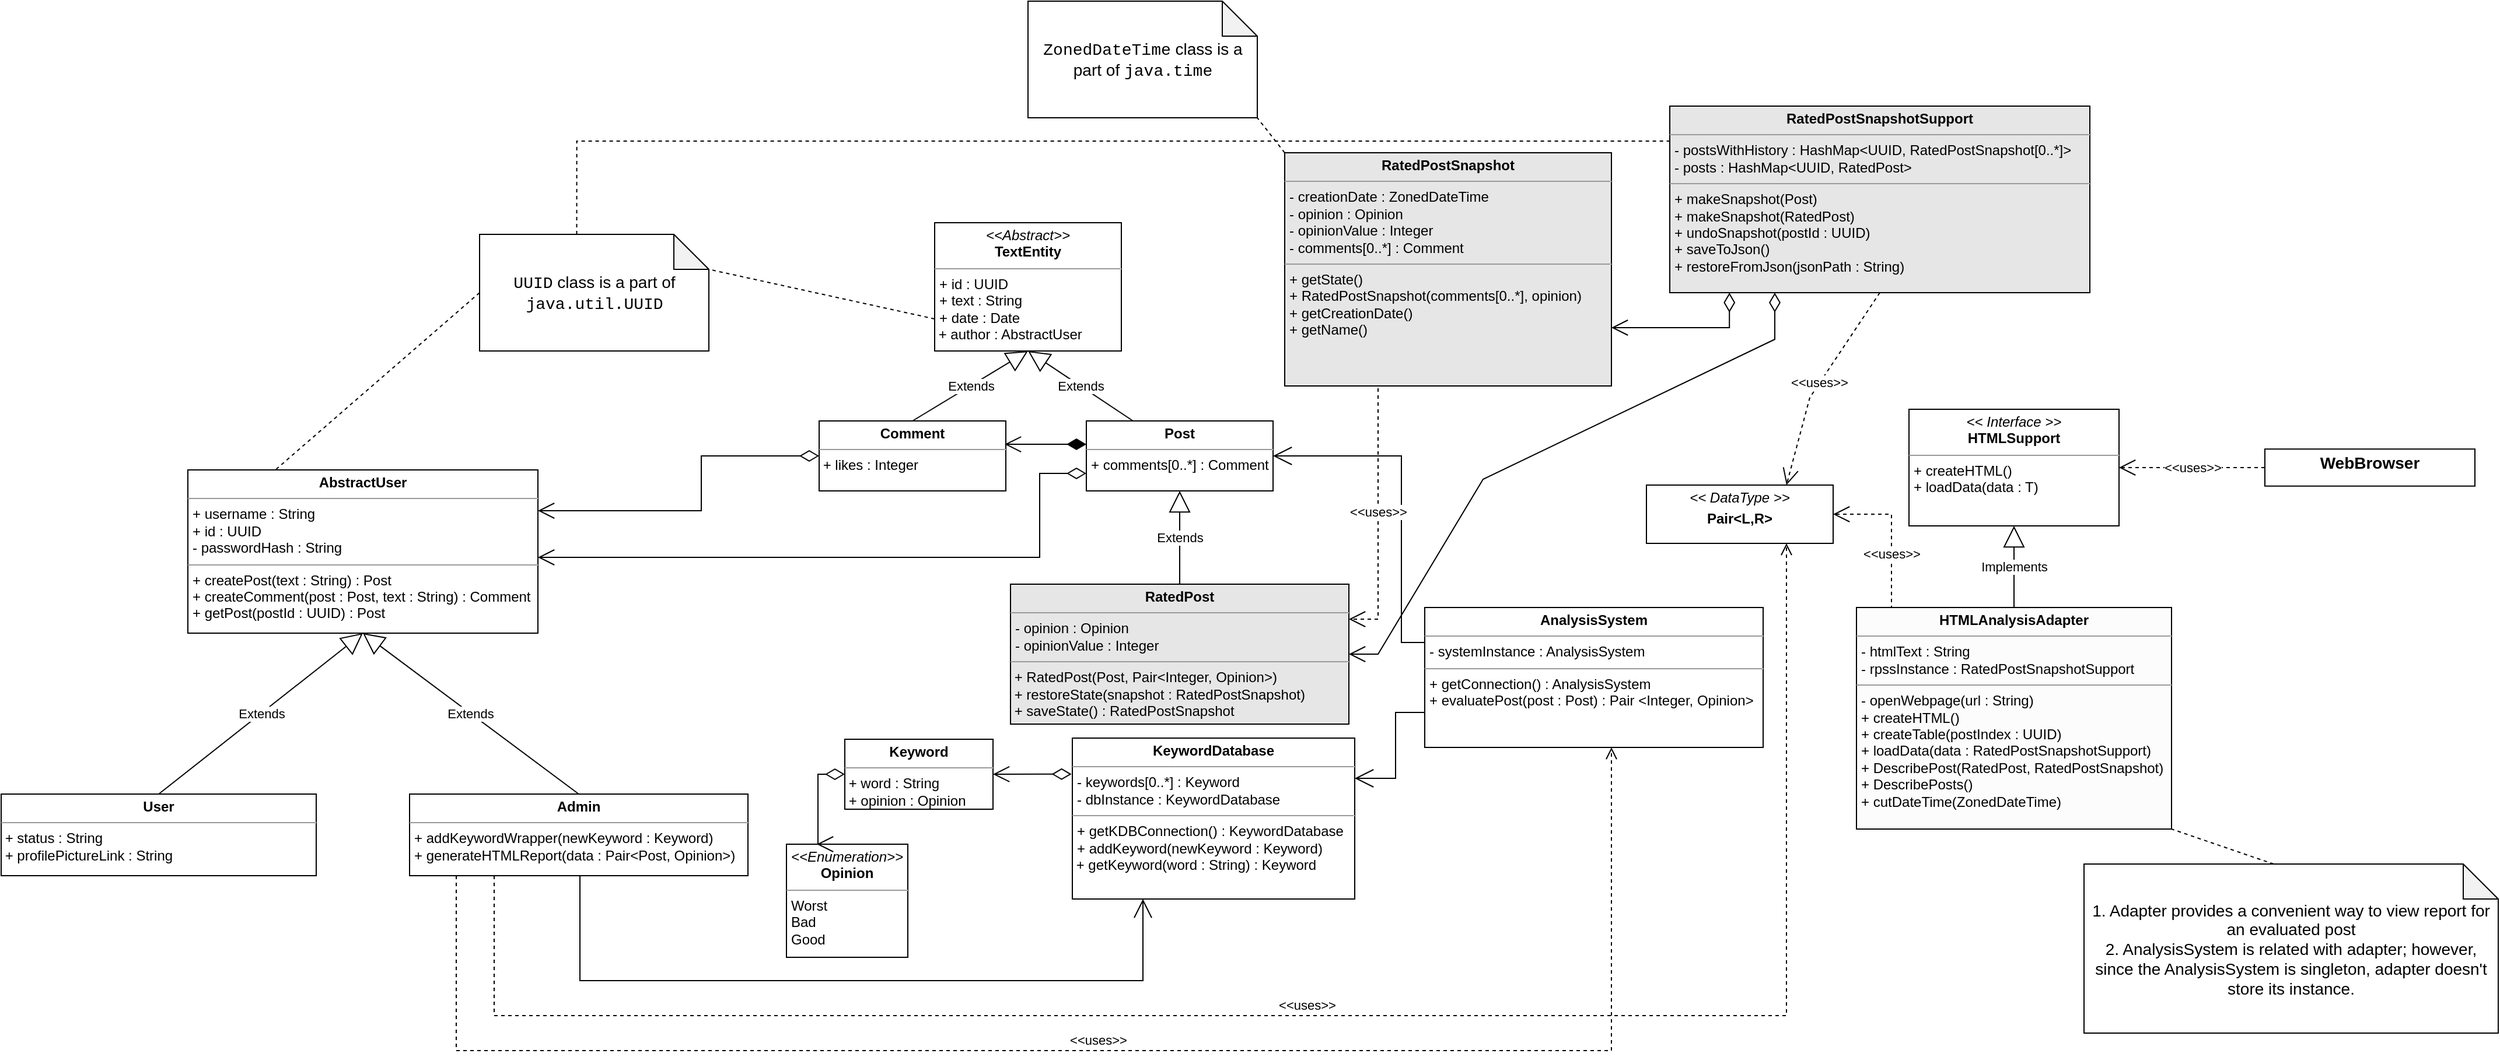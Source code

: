 <mxfile version="15.8.6" type="device"><diagram id="lrZuK3J6a_ZdkQXVieFF" name="Page-1"><mxGraphModel dx="3524" dy="1422" grid="1" gridSize="10" guides="1" tooltips="1" connect="1" arrows="1" fold="1" page="0" pageScale="1" pageWidth="850" pageHeight="1100" math="0" shadow="0"><root><mxCell id="0"/><mxCell id="1" parent="0"/><mxCell id="2" value="&lt;p style=&quot;margin: 0px ; margin-top: 4px ; text-align: center&quot;&gt;&lt;b&gt;Comment&lt;/b&gt;&lt;/p&gt;&lt;hr size=&quot;1&quot;&gt;&amp;nbsp;+ likes : Integer" style="verticalAlign=top;align=left;overflow=fill;fontSize=12;fontFamily=Helvetica;html=1;hachureGap=4;pointerEvents=0;" parent="1" vertex="1"><mxGeometry x="271" y="70" width="160" height="60" as="geometry"/></mxCell><mxCell id="3" value="&lt;p style=&quot;margin: 0px ; margin-top: 4px ; text-align: center&quot;&gt;&lt;b&gt;Post&lt;/b&gt;&lt;/p&gt;&lt;hr size=&quot;1&quot;&gt;&lt;p style=&quot;margin: 0px ; margin-left: 4px&quot;&gt;+ comments[0..*] : Comment&lt;br&gt;&lt;/p&gt;" style="verticalAlign=top;align=left;overflow=fill;fontSize=12;fontFamily=Helvetica;html=1;hachureGap=4;pointerEvents=0;" parent="1" vertex="1"><mxGeometry x="500" y="70" width="160" height="60" as="geometry"/></mxCell><mxCell id="4" value="&lt;p style=&quot;margin: 0px ; margin-top: 4px ; text-align: center&quot;&gt;&lt;b&gt;User&lt;/b&gt;&lt;/p&gt;&lt;hr size=&quot;1&quot;&gt;&lt;div&gt;&amp;nbsp;+ status : String&lt;/div&gt;&lt;div&gt;&amp;nbsp;+ profilePictureLink : String&lt;br&gt;&lt;/div&gt;&lt;p style=&quot;margin: 0px ; margin-left: 4px&quot;&gt;&lt;br&gt;&lt;/p&gt;" style="verticalAlign=top;align=left;overflow=fill;fontSize=12;fontFamily=Helvetica;html=1;hachureGap=4;pointerEvents=0;" parent="1" vertex="1"><mxGeometry x="-430" y="390" width="270" height="70" as="geometry"/></mxCell><mxCell id="5" value="&lt;p style=&quot;margin: 0px ; margin-top: 4px ; text-align: center&quot;&gt;&lt;b&gt;KeywordDatabase&lt;/b&gt;&lt;br&gt;&lt;/p&gt;&lt;hr size=&quot;1&quot;&gt;&lt;p style=&quot;margin: 0px ; margin-left: 4px&quot;&gt;- keywords[0..*] : Keyword&lt;br&gt;&lt;/p&gt;&lt;p style=&quot;margin: 0px ; margin-left: 4px&quot;&gt;- dbInstance : KeywordDatabase&lt;br&gt;&lt;/p&gt;&lt;hr size=&quot;1&quot;&gt;&lt;p style=&quot;margin: 0px ; margin-left: 4px&quot;&gt;+ getKDBConnection() : KeywordDatabase&lt;br&gt;&lt;/p&gt;&lt;p style=&quot;margin: 0px ; margin-left: 4px&quot;&gt;+ addKeyword(newKeyword : Keyword)&lt;/p&gt;&lt;div&gt;&amp;nbsp;+ getKeyword(word : String) : Keyword&lt;br&gt;&lt;/div&gt;" style="verticalAlign=top;align=left;overflow=fill;fontSize=12;fontFamily=Helvetica;html=1;hachureGap=4;pointerEvents=0;" parent="1" vertex="1"><mxGeometry x="488" y="342" width="242" height="138" as="geometry"/></mxCell><mxCell id="6" value="&lt;p style=&quot;margin: 0px ; margin-top: 4px ; text-align: center&quot;&gt;&lt;b&gt;Keyword&lt;/b&gt;&lt;br&gt;&lt;/p&gt;&lt;hr size=&quot;1&quot;&gt;&lt;div&gt;&amp;nbsp;+ word : String&lt;br&gt;&lt;/div&gt;&lt;div&gt;&amp;nbsp;+ opinion : Opinion&lt;/div&gt;&lt;div&gt;&lt;br&gt;&lt;/div&gt;&lt;hr size=&quot;1&quot;&gt;" style="verticalAlign=top;align=left;overflow=fill;fontSize=12;fontFamily=Helvetica;html=1;hachureGap=4;pointerEvents=0;" parent="1" vertex="1"><mxGeometry x="293" y="343" width="127" height="60" as="geometry"/></mxCell><mxCell id="7" value="&lt;p style=&quot;margin: 0px ; margin-top: 4px ; text-align: center&quot;&gt;&lt;i&gt;&amp;lt;&amp;lt;Enumeration&amp;gt;&amp;gt;&lt;/i&gt;&lt;br&gt;&lt;b&gt;Opinion&lt;/b&gt;&lt;/p&gt;&lt;hr size=&quot;1&quot;&gt;&lt;p style=&quot;margin: 0px ; margin-left: 4px&quot;&gt;Worst&lt;br&gt;&lt;/p&gt;&lt;p style=&quot;margin: 0px ; margin-left: 4px&quot;&gt;Bad&lt;br&gt;Good&lt;/p&gt;" style="verticalAlign=top;align=left;overflow=fill;fontSize=12;fontFamily=Helvetica;html=1;hachureGap=4;pointerEvents=0;" parent="1" vertex="1"><mxGeometry x="243" y="433" width="104" height="97" as="geometry"/></mxCell><mxCell id="9" style="rounded=0;orthogonalLoop=1;jettySize=auto;html=1;exitX=0;exitY=0.25;exitDx=0;exitDy=0;endArrow=open;startSize=14;endSize=14;sourcePerimeterSpacing=8;targetPerimeterSpacing=8;entryX=1;entryY=0.5;entryDx=0;entryDy=0;edgeStyle=orthogonalEdgeStyle;" parent="1" source="11" target="3" edge="1"><mxGeometry relative="1" as="geometry"><Array as="points"><mxPoint x="770" y="260"/><mxPoint x="770" y="100"/></Array><mxPoint x="670" y="230" as="targetPoint"/></mxGeometry></mxCell><mxCell id="11" value="&lt;p style=&quot;margin: 0px ; margin-top: 4px ; text-align: center&quot;&gt;&lt;b&gt;AnalysisSystem&lt;/b&gt;&lt;/p&gt;&lt;hr size=&quot;1&quot;&gt;&lt;p style=&quot;margin: 0px ; margin-left: 4px&quot;&gt;- systemInstance : AnalysisSystem&lt;br&gt;&lt;/p&gt;&lt;hr size=&quot;1&quot;&gt;&lt;p style=&quot;margin: 0px ; margin-left: 4px&quot;&gt;+ getConnection() : AnalysisSystem&lt;br&gt;&lt;/p&gt;&lt;p style=&quot;margin: 0px ; margin-left: 4px&quot;&gt;+ evaluatePost(post : Post) : Pair &amp;lt;Integer, Opinion&amp;gt;&lt;/p&gt;" style="verticalAlign=top;align=left;overflow=fill;fontSize=12;fontFamily=Helvetica;html=1;hachureGap=4;pointerEvents=0;" parent="1" vertex="1"><mxGeometry x="790" y="230" width="290" height="120" as="geometry"/></mxCell><mxCell id="13" style="rounded=0;orthogonalLoop=1;jettySize=auto;html=1;exitX=0;exitY=0.75;exitDx=0;exitDy=0;endArrow=open;startSize=14;endSize=14;sourcePerimeterSpacing=8;targetPerimeterSpacing=8;entryX=1;entryY=0.25;entryDx=0;entryDy=0;edgeStyle=orthogonalEdgeStyle;" parent="1" source="11" target="5" edge="1"><mxGeometry relative="1" as="geometry"><mxPoint x="710" y="400" as="targetPoint"/><mxPoint x="480" y="77.5" as="sourcePoint"/></mxGeometry></mxCell><mxCell id="14" value="&lt;p style=&quot;margin: 0px ; margin-top: 4px ; text-align: center&quot;&gt;&lt;i&gt;&amp;lt;&amp;lt;Abstract&amp;gt;&amp;gt;&lt;/i&gt;&lt;b&gt;&lt;br&gt;TextEntity&lt;/b&gt;&lt;br&gt;&lt;/p&gt;&lt;hr size=&quot;1&quot;&gt;&lt;p style=&quot;margin: 0px ; margin-left: 4px&quot;&gt;+ id : UUID&lt;/p&gt;&lt;p style=&quot;margin: 0px ; margin-left: 4px&quot;&gt;+ text : String&lt;br&gt;+ date : Date&lt;/p&gt;&amp;nbsp;+ author : AbstractUser" style="verticalAlign=top;align=left;overflow=fill;fontSize=12;fontFamily=Helvetica;html=1;hachureGap=4;pointerEvents=0;" parent="1" vertex="1"><mxGeometry x="370" y="-100" width="160" height="110" as="geometry"/></mxCell><mxCell id="16" value="Extends" style="endArrow=block;endSize=16;endFill=0;html=1;sourcePerimeterSpacing=8;targetPerimeterSpacing=8;exitX=0.5;exitY=0;exitDx=0;exitDy=0;entryX=0.5;entryY=1;entryDx=0;entryDy=0;" parent="1" source="2" target="14" edge="1"><mxGeometry width="160" relative="1" as="geometry"><mxPoint x="530" y="270" as="sourcePoint"/><mxPoint x="380" y="120" as="targetPoint"/></mxGeometry></mxCell><mxCell id="17" value="Extends" style="endArrow=block;endSize=16;endFill=0;html=1;sourcePerimeterSpacing=8;targetPerimeterSpacing=8;exitX=0.25;exitY=0;exitDx=0;exitDy=0;entryX=0.5;entryY=1;entryDx=0;entryDy=0;" parent="1" source="3" target="14" edge="1"><mxGeometry width="160" relative="1" as="geometry"><mxPoint x="500" y="110" as="sourcePoint"/><mxPoint x="660" y="110" as="targetPoint"/></mxGeometry></mxCell><mxCell id="18" value="&lt;p style=&quot;margin: 0px ; margin-top: 4px ; text-align: center&quot;&gt;&lt;b&gt;AbstractUser&lt;/b&gt;&lt;/p&gt;&lt;hr size=&quot;1&quot;&gt;&lt;p style=&quot;margin: 0px ; margin-left: 4px&quot;&gt;+ username : String&lt;/p&gt;&lt;p style=&quot;margin: 0px ; margin-left: 4px&quot;&gt;+ id : UUID&lt;br&gt;&lt;/p&gt;&lt;p style=&quot;margin: 0px ; margin-left: 4px&quot;&gt;- passwordHash : String&lt;/p&gt;&lt;hr size=&quot;1&quot;&gt;&lt;p style=&quot;margin: 0px ; margin-left: 4px&quot;&gt;+ createPost(text : String) : Post&lt;/p&gt;&lt;p style=&quot;margin: 0px ; margin-left: 4px&quot;&gt;+ createComment(post : Post, text : String) : Comment&lt;br&gt;&lt;/p&gt;&lt;p style=&quot;margin: 0px ; margin-left: 4px&quot;&gt;+ getPost(postId : UUID) : Post&lt;br&gt;&lt;/p&gt;&lt;p style=&quot;margin: 0px ; margin-left: 4px&quot;&gt;&lt;br&gt;&lt;/p&gt;" style="verticalAlign=top;align=left;overflow=fill;fontSize=12;fontFamily=Helvetica;html=1;hachureGap=4;pointerEvents=0;" parent="1" vertex="1"><mxGeometry x="-270" y="112" width="300" height="140" as="geometry"/></mxCell><mxCell id="19" style="edgeStyle=orthogonalEdgeStyle;rounded=0;orthogonalLoop=1;jettySize=auto;html=1;exitX=0.5;exitY=1;exitDx=0;exitDy=0;entryX=0.25;entryY=1;entryDx=0;entryDy=0;endArrow=open;startSize=14;endSize=14;sourcePerimeterSpacing=8;targetPerimeterSpacing=8;strokeColor=#000000;" parent="1" source="24" target="5" edge="1"><mxGeometry relative="1" as="geometry"><Array as="points"><mxPoint x="66" y="550"/><mxPoint x="549" y="550"/></Array><mxPoint x="110" y="490" as="sourcePoint"/></mxGeometry></mxCell><mxCell id="20" value="Extends" style="endArrow=block;endSize=16;endFill=0;html=1;sourcePerimeterSpacing=8;targetPerimeterSpacing=8;strokeColor=#000000;entryX=0.5;entryY=1;entryDx=0;entryDy=0;exitX=0.5;exitY=0;exitDx=0;exitDy=0;" parent="1" source="4" target="18" edge="1"><mxGeometry width="160" relative="1" as="geometry"><mxPoint x="-285" y="300" as="sourcePoint"/><mxPoint x="-125" y="300" as="targetPoint"/></mxGeometry></mxCell><mxCell id="21" value="Extends" style="endArrow=block;endSize=16;endFill=0;html=1;sourcePerimeterSpacing=8;targetPerimeterSpacing=8;strokeColor=#000000;entryX=0.5;entryY=1;entryDx=0;entryDy=0;exitX=0.5;exitY=0;exitDx=0;exitDy=0;" parent="1" source="24" target="18" edge="1"><mxGeometry width="160" relative="1" as="geometry"><mxPoint x="50" y="390" as="sourcePoint"/><mxPoint x="-80" y="280" as="targetPoint"/></mxGeometry></mxCell><mxCell id="23" style="edgeStyle=orthogonalEdgeStyle;rounded=0;orthogonalLoop=1;jettySize=auto;html=1;exitX=0.5;exitY=1;exitDx=0;exitDy=0;" parent="1" source="4" target="4" edge="1"><mxGeometry relative="1" as="geometry"/></mxCell><mxCell id="24" value="&lt;p style=&quot;margin: 0px ; margin-top: 4px ; text-align: center&quot;&gt;&lt;b&gt;Admin&lt;/b&gt;&lt;/p&gt;&lt;hr size=&quot;1&quot;&gt;&lt;p style=&quot;margin: 0px ; margin-left: 4px&quot;&gt;+ addKeywordWrapper(newKeyword : Keyword)&lt;br&gt;+ generateHTMLReport(data : Pair&amp;lt;Post, Opinion&amp;gt;)&lt;/p&gt;" style="verticalAlign=top;align=left;overflow=fill;fontSize=12;fontFamily=Helvetica;html=1;" parent="1" vertex="1"><mxGeometry x="-80" y="390" width="290" height="70" as="geometry"/></mxCell><mxCell id="25" value="" style="endArrow=open;html=1;endSize=12;startArrow=diamondThin;startSize=14;startFill=0;edgeStyle=orthogonalEdgeStyle;align=left;verticalAlign=bottom;entryX=1;entryY=0.5;entryDx=0;entryDy=0;exitX=-0.003;exitY=0.224;exitDx=0;exitDy=0;exitPerimeter=0;" parent="1" source="5" target="6" edge="1"><mxGeometry x="-1" y="3" relative="1" as="geometry"><mxPoint x="480" y="373" as="sourcePoint"/><mxPoint x="418" y="380" as="targetPoint"/><Array as="points"><mxPoint x="470" y="373"/></Array></mxGeometry></mxCell><mxCell id="26" value="" style="endArrow=open;html=1;endSize=12;startArrow=diamondThin;startSize=14;startFill=1;edgeStyle=orthogonalEdgeStyle;align=left;verticalAlign=bottom;" parent="1" edge="1"><mxGeometry x="-1" y="3" relative="1" as="geometry"><mxPoint x="500" y="90.05" as="sourcePoint"/><mxPoint x="430" y="90" as="targetPoint"/><Array as="points"><mxPoint x="430" y="90.25"/></Array></mxGeometry></mxCell><mxCell id="27" value="&lt;p style=&quot;margin: 0px ; margin-top: 4px ; text-align: center&quot;&gt;&lt;i&gt;&amp;lt;&amp;lt; Interface &amp;gt;&amp;gt;&lt;/i&gt;&lt;b&gt;&lt;br&gt;HTMLSupport&lt;/b&gt;&lt;/p&gt;&lt;hr size=&quot;1&quot;&gt;&lt;p style=&quot;margin: 0px ; margin-left: 4px&quot;&gt;+ createHTML()&lt;br&gt;+ loadData(data : T)&lt;br&gt;&lt;br&gt;&lt;/p&gt;" style="verticalAlign=top;align=left;overflow=fill;fontSize=12;fontFamily=Helvetica;html=1;fillColor=#FFFFFF;" parent="1" vertex="1"><mxGeometry x="1205" y="60" width="180" height="100" as="geometry"/></mxCell><mxCell id="28" value="&lt;p style=&quot;margin: 0px ; margin-top: 4px ; text-align: center&quot;&gt;&lt;b&gt;HTMLAnalysisAdapter&lt;/b&gt;&lt;br&gt;&lt;/p&gt;&lt;hr size=&quot;1&quot;&gt;&lt;p style=&quot;margin: 0px ; margin-left: 4px&quot;&gt;- htmlText : String&lt;br&gt;- rpssInstance : RatedPostSnapshotSupport&lt;br&gt;&lt;/p&gt;&lt;hr size=&quot;1&quot;&gt;&lt;p style=&quot;margin: 0px ; margin-left: 4px&quot;&gt;- openWebpage(url : String)&lt;br&gt;+ createHTML()&lt;/p&gt;&lt;p style=&quot;margin: 0px ; margin-left: 4px&quot;&gt;+ createTable(postIndex : UUID)&lt;br&gt;+ loadData(data : RatedPostSnapshotSupport)&lt;/p&gt;&lt;p style=&quot;margin: 0px ; margin-left: 4px&quot;&gt;+ DescribePost(RatedPost, RatedPostSnapshot)&lt;/p&gt;&lt;p style=&quot;margin: 0px ; margin-left: 4px&quot;&gt;+ DescribePosts()&lt;br&gt;+ cutDateTime(ZonedDateTime)&lt;br&gt;&lt;/p&gt;" style="verticalAlign=top;align=left;overflow=fill;fontSize=12;fontFamily=Helvetica;html=1;fillColor=#FCFCFC;" parent="1" vertex="1"><mxGeometry x="1160" y="230" width="270" height="190" as="geometry"/></mxCell><mxCell id="30" value="&lt;p style=&quot;margin: 0px ; margin-top: 4px ; text-align: center&quot;&gt;&lt;font style=&quot;font-size: 14px&quot;&gt;&lt;b&gt;WebBrowser&lt;/b&gt;&lt;/font&gt;&lt;/p&gt;" style="verticalAlign=top;align=left;overflow=fill;fontSize=12;fontFamily=Helvetica;html=1;fillColor=#FFFFFF;" parent="1" vertex="1"><mxGeometry x="1510" y="94.12" width="180" height="31.75" as="geometry"/></mxCell><mxCell id="31" value="Implements" style="endArrow=block;endSize=16;endFill=0;html=1;rounded=0;entryX=0.5;entryY=1;entryDx=0;entryDy=0;exitX=0.5;exitY=0;exitDx=0;exitDy=0;fillColor=#FFFFFF;" parent="1" source="28" target="27" edge="1"><mxGeometry width="160" relative="1" as="geometry"><mxPoint x="1390" y="260" as="sourcePoint"/><mxPoint x="1550" y="260" as="targetPoint"/></mxGeometry></mxCell><mxCell id="32" value="" style="endArrow=none;dashed=1;html=1;rounded=0;fontSize=14;entryX=1;entryY=1;entryDx=0;entryDy=0;exitX=0;exitY=0;exitDx=162.5;exitDy=0;exitPerimeter=0;fillColor=#FFFFFF;" parent="1" source="33" target="28" edge="1"><mxGeometry width="50" height="50" relative="1" as="geometry"><mxPoint x="1455" y="370" as="sourcePoint"/><mxPoint x="1190" y="250" as="targetPoint"/></mxGeometry></mxCell><mxCell id="33" value="&lt;font style=&quot;font-size: 14px&quot;&gt;1. Adapter provides a convenient way to view report for an evaluated post&lt;br&gt;2. AnalysisSystem is related with adapter; however, since the AnalysisSystem is singleton, adapter doesn't store its instance.&lt;/font&gt;" style="shape=note;whiteSpace=wrap;html=1;backgroundOutline=1;darkOpacity=0.05;fontSize=14;fillColor=#FFFFFF;" parent="1" vertex="1"><mxGeometry x="1355" y="450" width="355" height="145" as="geometry"/></mxCell><mxCell id="PJdB78cTSK0Ts2hWzfbG-34" value="&lt;p style=&quot;margin: 0px ; margin-top: 4px ; text-align: center&quot;&gt;&lt;i&gt;&amp;lt;&amp;lt; DataType &amp;gt;&amp;gt;&lt;br&gt;&lt;/i&gt;&lt;/p&gt;&lt;p style=&quot;margin: 0px ; margin-top: 4px ; text-align: center&quot;&gt;&lt;b&gt;Pair&amp;lt;L,R&amp;gt;&lt;/b&gt;&lt;/p&gt;&lt;p style=&quot;margin: 0px ; margin-top: 4px ; text-align: center&quot;&gt;&lt;b&gt;&lt;/b&gt;&lt;br&gt;&lt;/p&gt;&lt;hr size=&quot;1&quot;&gt;" style="verticalAlign=top;align=left;overflow=fill;fontSize=12;fontFamily=Helvetica;html=1;fillColor=#FFFFFF;" parent="1" vertex="1"><mxGeometry x="980" y="125.01" width="160" height="50" as="geometry"/></mxCell><mxCell id="APeh5NJPsBdgHiR85P-g-33" value="&lt;p style=&quot;margin: 0px ; margin-top: 4px ; text-align: center&quot;&gt;&lt;b&gt;RatedPostSnapshot&lt;/b&gt;&lt;br&gt;&lt;/p&gt;&lt;hr size=&quot;1&quot;&gt;&lt;p style=&quot;margin: 0px ; margin-left: 4px&quot;&gt;- creationDate : ZonedDateTime&lt;br&gt;&lt;/p&gt;&lt;p style=&quot;margin: 0px ; margin-left: 4px&quot;&gt;- opinion : Opinion&lt;/p&gt;&lt;p style=&quot;margin: 0px ; margin-left: 4px&quot;&gt;- opinionValue : Integer&lt;br&gt;&lt;/p&gt;&lt;p style=&quot;margin: 0px ; margin-left: 4px&quot;&gt;- comments[0..*] : Comment&lt;br&gt;&lt;/p&gt;&lt;hr size=&quot;1&quot;&gt;&lt;p style=&quot;margin: 0px ; margin-left: 4px&quot;&gt;+ getState()&lt;/p&gt;&lt;p style=&quot;margin: 0px ; margin-left: 4px&quot;&gt;+ RatedPostSnapshot(comments[0..*], opinion)&lt;br&gt;+ getCreationDate()&lt;/p&gt;&lt;p style=&quot;margin: 0px ; margin-left: 4px&quot;&gt;+ getName()&lt;br&gt;&lt;br&gt;&lt;/p&gt;" style="verticalAlign=top;align=left;overflow=fill;fontSize=12;fontFamily=Helvetica;html=1;fillColor=#E6E6E6;" parent="1" vertex="1"><mxGeometry x="670" y="-160" width="280" height="200" as="geometry"/></mxCell><mxCell id="APeh5NJPsBdgHiR85P-g-34" value="&lt;p style=&quot;margin: 0px ; margin-top: 4px ; text-align: center&quot;&gt;&lt;b&gt;RatedPost&lt;/b&gt;&lt;/p&gt;&lt;hr size=&quot;1&quot;&gt;&lt;p style=&quot;margin: 0px ; margin-left: 4px&quot;&gt;- opinion : Opinion&lt;br&gt;- opinionValue : Integer&lt;br&gt;&lt;/p&gt;&lt;hr size=&quot;1&quot;&gt;&amp;nbsp;+ RatedPost(Post, Pair&amp;lt;Integer, Opinion&amp;gt;)&lt;br&gt;&amp;nbsp;+ restoreState(snapshot : RatedPostSnapshot)&lt;br&gt;&amp;nbsp;+ saveState() : RatedPostSnapshot&lt;br&gt;&amp;nbsp;" style="verticalAlign=top;align=left;overflow=fill;fontSize=12;fontFamily=Helvetica;html=1;fillColor=#E6E6E6;" parent="1" vertex="1"><mxGeometry x="435" y="210" width="290" height="120" as="geometry"/></mxCell><mxCell id="APeh5NJPsBdgHiR85P-g-38" value="Extends" style="endArrow=block;endSize=16;endFill=0;html=1;sourcePerimeterSpacing=8;targetPerimeterSpacing=8;entryX=0.5;entryY=1;entryDx=0;entryDy=0;exitX=0.5;exitY=0;exitDx=0;exitDy=0;" parent="1" source="APeh5NJPsBdgHiR85P-g-34" target="3" edge="1"><mxGeometry width="160" relative="1" as="geometry"><mxPoint x="580" y="230" as="sourcePoint"/><mxPoint x="570" y="180.01" as="targetPoint"/></mxGeometry></mxCell><mxCell id="APeh5NJPsBdgHiR85P-g-47" value="&lt;p style=&quot;margin: 0px ; margin-top: 4px ; text-align: center&quot;&gt;&lt;b&gt;RatedPostSnapshotSupport&lt;/b&gt;&lt;br&gt;&lt;/p&gt;&lt;hr size=&quot;1&quot;&gt;&lt;p style=&quot;margin: 0px ; margin-left: 4px&quot;&gt;- postsWithHistory : HashMap&amp;lt;UUID, RatedPostSnapshot[0..*]&amp;gt;&lt;br&gt;- posts : HashMap&amp;lt;UUID, RatedPost&amp;gt;&lt;br&gt;&lt;/p&gt;&lt;hr size=&quot;1&quot;&gt;&lt;p style=&quot;margin: 0px ; margin-left: 4px&quot;&gt;+ makeSnapshot(Post)&lt;/p&gt;&lt;p style=&quot;margin: 0px ; margin-left: 4px&quot;&gt;+ makeSnapshot(RatedPost)&lt;br&gt;&lt;/p&gt;&lt;p style=&quot;margin: 0px ; margin-left: 4px&quot;&gt;+ undoSnapshot(postId : UUID)&lt;/p&gt;&lt;p style=&quot;margin: 0px ; margin-left: 4px&quot;&gt;+ saveToJson()&lt;/p&gt;&lt;p style=&quot;margin: 0px ; margin-left: 4px&quot;&gt;+ restoreFromJson(jsonPath : String)&lt;br&gt;&lt;/p&gt;" style="verticalAlign=top;align=left;overflow=fill;fontSize=12;fontFamily=Helvetica;html=1;fillColor=#E6E6E6;" parent="1" vertex="1"><mxGeometry x="1000" y="-200" width="360" height="160" as="geometry"/></mxCell><mxCell id="OQcTg0zprh0zWQoXqsY--34" value="&amp;lt;&amp;lt;uses&amp;gt;&amp;gt;" style="html=1;verticalAlign=bottom;endArrow=open;dashed=1;endSize=8;rounded=0;exitX=0.25;exitY=1;exitDx=0;exitDy=0;entryX=0.75;entryY=1;entryDx=0;entryDy=0;edgeStyle=orthogonalEdgeStyle;" parent="1" target="PJdB78cTSK0Ts2hWzfbG-34" edge="1"><mxGeometry relative="1" as="geometry"><mxPoint x="-7.5" y="460" as="sourcePoint"/><mxPoint x="945" y="350" as="targetPoint"/><Array as="points"><mxPoint x="-7" y="580"/><mxPoint x="1100" y="580"/></Array></mxGeometry></mxCell><mxCell id="OQcTg0zprh0zWQoXqsY--36" value="&amp;lt;&amp;lt;uses&amp;gt;&amp;gt;" style="endArrow=open;endSize=12;dashed=1;html=1;rounded=0;exitX=0.25;exitY=0;exitDx=0;exitDy=0;entryX=1;entryY=0.5;entryDx=0;entryDy=0;edgeStyle=orthogonalEdgeStyle;" parent="1" source="28" target="PJdB78cTSK0Ts2hWzfbG-34" edge="1"><mxGeometry width="160" relative="1" as="geometry"><mxPoint x="1060" y="210" as="sourcePoint"/><mxPoint x="1110" y="163" as="targetPoint"/><Array as="points"><mxPoint x="1190" y="230"/><mxPoint x="1190" y="150"/></Array></mxGeometry></mxCell><mxCell id="l-6JNp2y3f3V5iWAgYS_-36" value="&amp;lt;&amp;lt;uses&amp;gt;&amp;gt;" style="html=1;verticalAlign=bottom;endArrow=open;dashed=1;endSize=8;rounded=0;exitX=0.25;exitY=1;exitDx=0;exitDy=0;edgeStyle=orthogonalEdgeStyle;" parent="1" edge="1"><mxGeometry relative="1" as="geometry"><mxPoint x="-40" y="460" as="sourcePoint"/><mxPoint x="950" y="350" as="targetPoint"/><Array as="points"><mxPoint x="-40" y="610"/><mxPoint x="950" y="610"/></Array></mxGeometry></mxCell><mxCell id="l-6JNp2y3f3V5iWAgYS_-38" value="&amp;lt;&amp;lt;uses&amp;gt;&amp;gt;" style="endArrow=open;endSize=12;dashed=1;html=1;rounded=0;exitX=0.5;exitY=1;exitDx=0;exitDy=0;entryX=0.75;entryY=0;entryDx=0;entryDy=0;" parent="1" source="APeh5NJPsBdgHiR85P-g-47" target="PJdB78cTSK0Ts2hWzfbG-34" edge="1"><mxGeometry width="160" relative="1" as="geometry"><mxPoint x="1120" y="160.01" as="sourcePoint"/><mxPoint x="1222.5" y="240" as="targetPoint"/><Array as="points"><mxPoint x="1120" y="50"/></Array></mxGeometry></mxCell><mxCell id="l-6JNp2y3f3V5iWAgYS_-39" value="" style="endArrow=none;dashed=1;html=1;rounded=0;fontSize=14;entryX=1;entryY=1;entryDx=0;entryDy=0;fillColor=#FFFFFF;entryPerimeter=0;exitX=0;exitY=0;exitDx=0;exitDy=0;" parent="1" source="APeh5NJPsBdgHiR85P-g-33" target="l-6JNp2y3f3V5iWAgYS_-40" edge="1"><mxGeometry width="50" height="50" relative="1" as="geometry"><mxPoint x="820" y="-380" as="sourcePoint"/><mxPoint x="632.5" y="-410.0" as="targetPoint"/></mxGeometry></mxCell><mxCell id="l-6JNp2y3f3V5iWAgYS_-40" value="&lt;font face=&quot;Courier New&quot;&gt;ZonedDateTime&lt;/font&gt; class is a part of &lt;font face=&quot;Courier New&quot;&gt;java.time&lt;/font&gt;" style="shape=note;whiteSpace=wrap;html=1;backgroundOutline=1;darkOpacity=0.05;fontSize=14;fillColor=#FFFFFF;" parent="1" vertex="1"><mxGeometry x="450" y="-290" width="196.5" height="100" as="geometry"/></mxCell><mxCell id="l-6JNp2y3f3V5iWAgYS_-41" value="" style="endArrow=none;dashed=1;html=1;rounded=0;fontSize=14;entryX=0;entryY=0;entryDx=196.5;entryDy=30;fillColor=#FFFFFF;entryPerimeter=0;exitX=0;exitY=0.75;exitDx=0;exitDy=0;" parent="1" source="14" target="l-6JNp2y3f3V5iWAgYS_-42" edge="1"><mxGeometry width="50" height="50" relative="1" as="geometry"><mxPoint x="120.0" y="-20" as="sourcePoint"/><mxPoint x="82.5" y="-270.0" as="targetPoint"/></mxGeometry></mxCell><mxCell id="l-6JNp2y3f3V5iWAgYS_-59" style="endArrow=none;dashed=1;html=1;rounded=0;fontSize=14;fillColor=#FFFFFF;exitX=0;exitY=0;exitDx=83.25;exitDy=0;exitPerimeter=0;edgeStyle=orthogonalEdgeStyle;entryX=0;entryY=0.25;entryDx=0;entryDy=0;" parent="1" source="l-6JNp2y3f3V5iWAgYS_-42" target="APeh5NJPsBdgHiR85P-g-47" edge="1"><mxGeometry relative="1" as="geometry"><mxPoint x="910" y="-190" as="targetPoint"/><Array as="points"><mxPoint x="63" y="-170"/><mxPoint x="1000" y="-170"/></Array></mxGeometry></mxCell><mxCell id="l-6JNp2y3f3V5iWAgYS_-42" value="&lt;font face=&quot;Courier New&quot;&gt;UUID&lt;/font&gt; class is a part of &lt;font face=&quot;Courier New&quot;&gt;java.util.UUID&lt;/font&gt;" style="shape=note;whiteSpace=wrap;html=1;backgroundOutline=1;darkOpacity=0.05;fontSize=14;fillColor=#FFFFFF;" parent="1" vertex="1"><mxGeometry x="-20" y="-90" width="196.5" height="100" as="geometry"/></mxCell><mxCell id="l-6JNp2y3f3V5iWAgYS_-43" value="" style="endArrow=none;dashed=1;html=1;rounded=0;fontSize=14;entryX=0.25;entryY=0;entryDx=0;entryDy=0;fillColor=#FFFFFF;exitX=0;exitY=0.5;exitDx=0;exitDy=0;exitPerimeter=0;" parent="1" source="l-6JNp2y3f3V5iWAgYS_-42" target="18" edge="1"><mxGeometry width="50" height="50" relative="1" as="geometry"><mxPoint x="-86.5" y="-50" as="sourcePoint"/><mxPoint x="-360" y="-27.5" as="targetPoint"/></mxGeometry></mxCell><mxCell id="l-6JNp2y3f3V5iWAgYS_-44" value="&amp;lt;&amp;lt;uses&amp;gt;&amp;gt;" style="endArrow=open;endSize=12;dashed=1;html=1;rounded=0;exitX=0.25;exitY=1;exitDx=0;exitDy=0;entryX=1;entryY=0.25;entryDx=0;entryDy=0;edgeStyle=orthogonalEdgeStyle;" parent="1" source="APeh5NJPsBdgHiR85P-g-33" target="APeh5NJPsBdgHiR85P-g-34" edge="1"><mxGeometry width="160" relative="1" as="geometry"><mxPoint x="800.0" y="40" as="sourcePoint"/><mxPoint x="690.0" y="205.01" as="targetPoint"/><Array as="points"><mxPoint x="750" y="40"/><mxPoint x="750" y="240"/></Array></mxGeometry></mxCell><mxCell id="l-6JNp2y3f3V5iWAgYS_-51" value="&amp;lt;&amp;lt;uses&amp;gt;&amp;gt;" style="endArrow=open;endSize=12;dashed=1;html=1;rounded=0;exitX=0;exitY=0.5;exitDx=0;exitDy=0;edgeStyle=orthogonalEdgeStyle;entryX=1;entryY=0.5;entryDx=0;entryDy=0;" parent="1" source="30" edge="1" target="27"><mxGeometry width="160" relative="1" as="geometry"><mxPoint x="1505" y="122.005" as="sourcePoint"/><mxPoint x="1355" y="122" as="targetPoint"/></mxGeometry></mxCell><mxCell id="l-6JNp2y3f3V5iWAgYS_-52" value="" style="endArrow=open;html=1;endSize=12;startArrow=diamondThin;startSize=14;startFill=0;edgeStyle=orthogonalEdgeStyle;align=left;verticalAlign=bottom;rounded=0;fontFamily=Courier New;exitX=0.142;exitY=1;exitDx=0;exitDy=0;exitPerimeter=0;entryX=1;entryY=0.75;entryDx=0;entryDy=0;" parent="1" source="APeh5NJPsBdgHiR85P-g-47" target="APeh5NJPsBdgHiR85P-g-33" edge="1"><mxGeometry x="-0.875" y="30" relative="1" as="geometry"><mxPoint x="1100" y="20" as="sourcePoint"/><mxPoint x="1260" y="20" as="targetPoint"/><Array as="points"><mxPoint x="1051" y="-10"/></Array><mxPoint as="offset"/></mxGeometry></mxCell><mxCell id="l-6JNp2y3f3V5iWAgYS_-53" value="" style="endArrow=open;html=1;endSize=12;startArrow=diamondThin;startSize=14;startFill=0;align=left;verticalAlign=bottom;rounded=0;fontFamily=Courier New;exitX=0.25;exitY=1;exitDx=0;exitDy=0;entryX=1;entryY=0.5;entryDx=0;entryDy=0;" parent="1" source="APeh5NJPsBdgHiR85P-g-47" target="APeh5NJPsBdgHiR85P-g-34" edge="1"><mxGeometry x="-0.875" y="30" relative="1" as="geometry"><mxPoint x="1061.12" y="-30" as="sourcePoint"/><mxPoint x="960" as="targetPoint"/><Array as="points"><mxPoint x="1090"/><mxPoint x="840" y="120"/><mxPoint x="750" y="270"/></Array><mxPoint as="offset"/></mxGeometry></mxCell><mxCell id="l-6JNp2y3f3V5iWAgYS_-55" value="" style="endArrow=open;html=1;endSize=12;startArrow=diamondThin;startSize=14;startFill=0;edgeStyle=orthogonalEdgeStyle;align=left;verticalAlign=bottom;rounded=0;fontFamily=Courier New;entryX=1;entryY=0.25;entryDx=0;entryDy=0;exitX=0;exitY=0.5;exitDx=0;exitDy=0;" parent="1" source="2" target="18" edge="1"><mxGeometry x="-0.875" y="30" relative="1" as="geometry"><mxPoint x="270" y="138" as="sourcePoint"/><mxPoint x="110" y="167.88" as="targetPoint"/><Array as="points"><mxPoint x="170" y="100"/><mxPoint x="170" y="147"/></Array><mxPoint as="offset"/></mxGeometry></mxCell><mxCell id="l-6JNp2y3f3V5iWAgYS_-56" value="" style="endArrow=open;html=1;endSize=12;startArrow=diamondThin;startSize=14;startFill=0;edgeStyle=orthogonalEdgeStyle;align=left;verticalAlign=bottom;rounded=0;fontFamily=Courier New;entryX=1;entryY=0.25;entryDx=0;entryDy=0;exitX=0;exitY=0.75;exitDx=0;exitDy=0;" parent="1" source="3" edge="1"><mxGeometry x="-0.875" y="30" relative="1" as="geometry"><mxPoint x="271.0" y="140.0" as="sourcePoint"/><mxPoint x="30" y="187" as="targetPoint"/><Array as="points"><mxPoint x="460" y="115"/><mxPoint x="460" y="187"/></Array><mxPoint as="offset"/></mxGeometry></mxCell><mxCell id="l-6JNp2y3f3V5iWAgYS_-58" value="" style="endArrow=open;html=1;endSize=12;startArrow=diamondThin;startSize=14;startFill=0;edgeStyle=orthogonalEdgeStyle;align=left;verticalAlign=bottom;rounded=0;fontFamily=Courier New;exitX=0;exitY=0.5;exitDx=0;exitDy=0;entryX=0.25;entryY=0;entryDx=0;entryDy=0;" parent="1" source="6" target="7" edge="1"><mxGeometry x="-0.875" y="30" relative="1" as="geometry"><mxPoint x="281.0" y="295.0" as="sourcePoint"/><mxPoint x="250" y="430" as="targetPoint"/><Array as="points"><mxPoint x="270" y="373"/><mxPoint x="270" y="433"/></Array><mxPoint as="offset"/></mxGeometry></mxCell></root></mxGraphModel></diagram></mxfile>
